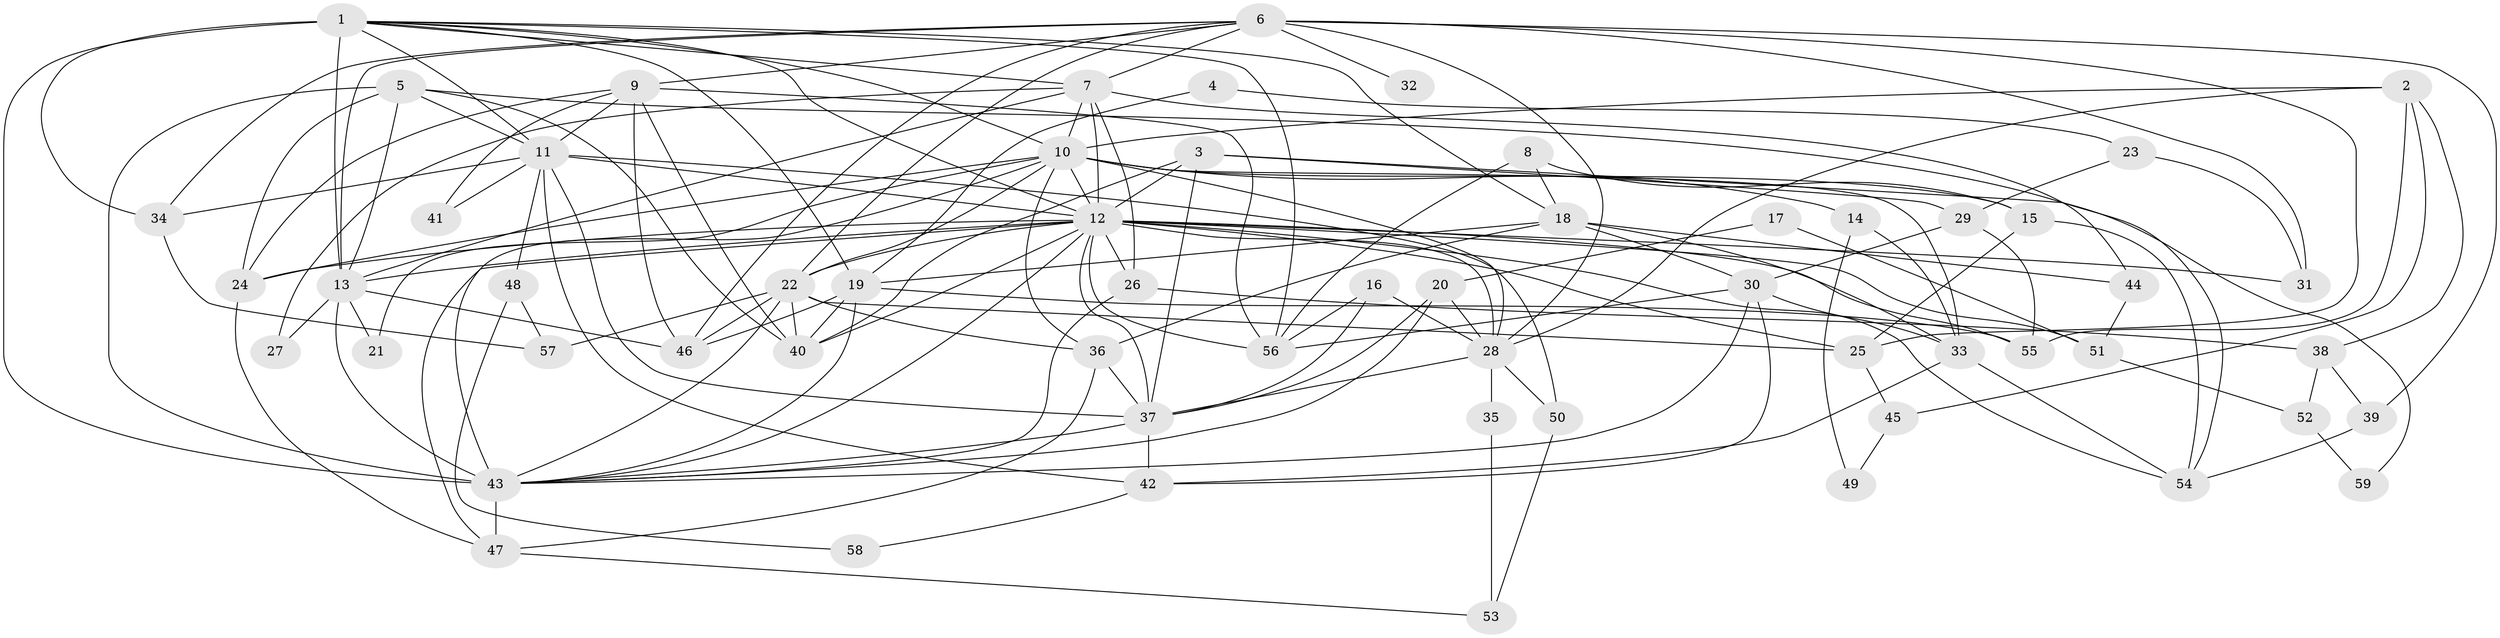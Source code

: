 // original degree distribution, {5: 0.1864406779661017, 3: 0.2711864406779661, 2: 0.13559322033898305, 6: 0.06779661016949153, 7: 0.059322033898305086, 4: 0.2711864406779661, 9: 0.00847457627118644}
// Generated by graph-tools (version 1.1) at 2025/36/03/09/25 02:36:07]
// undirected, 59 vertices, 153 edges
graph export_dot {
graph [start="1"]
  node [color=gray90,style=filled];
  1;
  2;
  3;
  4;
  5;
  6;
  7;
  8;
  9;
  10;
  11;
  12;
  13;
  14;
  15;
  16;
  17;
  18;
  19;
  20;
  21;
  22;
  23;
  24;
  25;
  26;
  27;
  28;
  29;
  30;
  31;
  32;
  33;
  34;
  35;
  36;
  37;
  38;
  39;
  40;
  41;
  42;
  43;
  44;
  45;
  46;
  47;
  48;
  49;
  50;
  51;
  52;
  53;
  54;
  55;
  56;
  57;
  58;
  59;
  1 -- 7 [weight=1.0];
  1 -- 10 [weight=1.0];
  1 -- 11 [weight=1.0];
  1 -- 12 [weight=1.0];
  1 -- 13 [weight=4.0];
  1 -- 18 [weight=1.0];
  1 -- 19 [weight=1.0];
  1 -- 34 [weight=1.0];
  1 -- 43 [weight=2.0];
  1 -- 56 [weight=1.0];
  2 -- 10 [weight=1.0];
  2 -- 28 [weight=1.0];
  2 -- 38 [weight=1.0];
  2 -- 45 [weight=1.0];
  2 -- 55 [weight=1.0];
  3 -- 12 [weight=1.0];
  3 -- 29 [weight=1.0];
  3 -- 37 [weight=1.0];
  3 -- 40 [weight=1.0];
  3 -- 59 [weight=1.0];
  4 -- 19 [weight=1.0];
  4 -- 23 [weight=1.0];
  5 -- 11 [weight=1.0];
  5 -- 13 [weight=1.0];
  5 -- 24 [weight=1.0];
  5 -- 40 [weight=1.0];
  5 -- 43 [weight=5.0];
  5 -- 54 [weight=1.0];
  6 -- 7 [weight=1.0];
  6 -- 9 [weight=1.0];
  6 -- 13 [weight=1.0];
  6 -- 22 [weight=2.0];
  6 -- 25 [weight=2.0];
  6 -- 28 [weight=1.0];
  6 -- 31 [weight=1.0];
  6 -- 32 [weight=2.0];
  6 -- 34 [weight=1.0];
  6 -- 39 [weight=1.0];
  6 -- 46 [weight=1.0];
  7 -- 10 [weight=1.0];
  7 -- 12 [weight=1.0];
  7 -- 13 [weight=1.0];
  7 -- 26 [weight=1.0];
  7 -- 27 [weight=1.0];
  7 -- 44 [weight=1.0];
  8 -- 15 [weight=1.0];
  8 -- 18 [weight=1.0];
  8 -- 56 [weight=1.0];
  9 -- 11 [weight=2.0];
  9 -- 24 [weight=1.0];
  9 -- 40 [weight=1.0];
  9 -- 41 [weight=1.0];
  9 -- 46 [weight=1.0];
  9 -- 56 [weight=1.0];
  10 -- 12 [weight=1.0];
  10 -- 14 [weight=2.0];
  10 -- 15 [weight=1.0];
  10 -- 21 [weight=1.0];
  10 -- 22 [weight=1.0];
  10 -- 24 [weight=1.0];
  10 -- 28 [weight=1.0];
  10 -- 33 [weight=1.0];
  10 -- 36 [weight=1.0];
  10 -- 43 [weight=1.0];
  11 -- 12 [weight=1.0];
  11 -- 34 [weight=1.0];
  11 -- 37 [weight=1.0];
  11 -- 41 [weight=2.0];
  11 -- 42 [weight=1.0];
  11 -- 48 [weight=1.0];
  11 -- 50 [weight=1.0];
  12 -- 13 [weight=2.0];
  12 -- 22 [weight=3.0];
  12 -- 24 [weight=1.0];
  12 -- 25 [weight=1.0];
  12 -- 26 [weight=1.0];
  12 -- 28 [weight=1.0];
  12 -- 31 [weight=1.0];
  12 -- 37 [weight=1.0];
  12 -- 40 [weight=1.0];
  12 -- 43 [weight=2.0];
  12 -- 47 [weight=1.0];
  12 -- 51 [weight=1.0];
  12 -- 54 [weight=1.0];
  12 -- 55 [weight=1.0];
  12 -- 56 [weight=1.0];
  13 -- 21 [weight=1.0];
  13 -- 27 [weight=1.0];
  13 -- 43 [weight=2.0];
  13 -- 46 [weight=1.0];
  14 -- 33 [weight=1.0];
  14 -- 49 [weight=1.0];
  15 -- 25 [weight=1.0];
  15 -- 54 [weight=1.0];
  16 -- 28 [weight=1.0];
  16 -- 37 [weight=1.0];
  16 -- 56 [weight=1.0];
  17 -- 20 [weight=1.0];
  17 -- 51 [weight=1.0];
  18 -- 19 [weight=1.0];
  18 -- 30 [weight=1.0];
  18 -- 33 [weight=2.0];
  18 -- 36 [weight=1.0];
  18 -- 44 [weight=2.0];
  19 -- 40 [weight=1.0];
  19 -- 43 [weight=1.0];
  19 -- 46 [weight=1.0];
  19 -- 55 [weight=1.0];
  20 -- 28 [weight=1.0];
  20 -- 37 [weight=1.0];
  20 -- 43 [weight=2.0];
  22 -- 25 [weight=1.0];
  22 -- 36 [weight=2.0];
  22 -- 40 [weight=1.0];
  22 -- 43 [weight=1.0];
  22 -- 46 [weight=1.0];
  22 -- 57 [weight=1.0];
  23 -- 29 [weight=1.0];
  23 -- 31 [weight=1.0];
  24 -- 47 [weight=1.0];
  25 -- 45 [weight=1.0];
  26 -- 38 [weight=1.0];
  26 -- 43 [weight=1.0];
  28 -- 35 [weight=2.0];
  28 -- 37 [weight=1.0];
  28 -- 50 [weight=1.0];
  29 -- 30 [weight=1.0];
  29 -- 55 [weight=1.0];
  30 -- 33 [weight=1.0];
  30 -- 42 [weight=1.0];
  30 -- 43 [weight=1.0];
  30 -- 56 [weight=1.0];
  33 -- 42 [weight=1.0];
  33 -- 54 [weight=1.0];
  34 -- 57 [weight=1.0];
  35 -- 53 [weight=1.0];
  36 -- 37 [weight=2.0];
  36 -- 47 [weight=1.0];
  37 -- 42 [weight=1.0];
  37 -- 43 [weight=1.0];
  38 -- 39 [weight=1.0];
  38 -- 52 [weight=1.0];
  39 -- 54 [weight=1.0];
  42 -- 58 [weight=1.0];
  43 -- 47 [weight=1.0];
  44 -- 51 [weight=1.0];
  45 -- 49 [weight=1.0];
  47 -- 53 [weight=1.0];
  48 -- 57 [weight=1.0];
  48 -- 58 [weight=1.0];
  50 -- 53 [weight=1.0];
  51 -- 52 [weight=1.0];
  52 -- 59 [weight=1.0];
}
